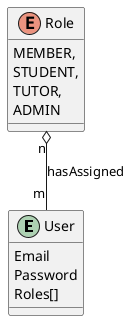 @startuml

entity "User" {
  Email
  Password
  Roles[]
}

enum Role {
MEMBER,
STUDENT,
TUTOR,
ADMIN
}

Role "n" o-- "m" User: hasAssigned

@enduml
